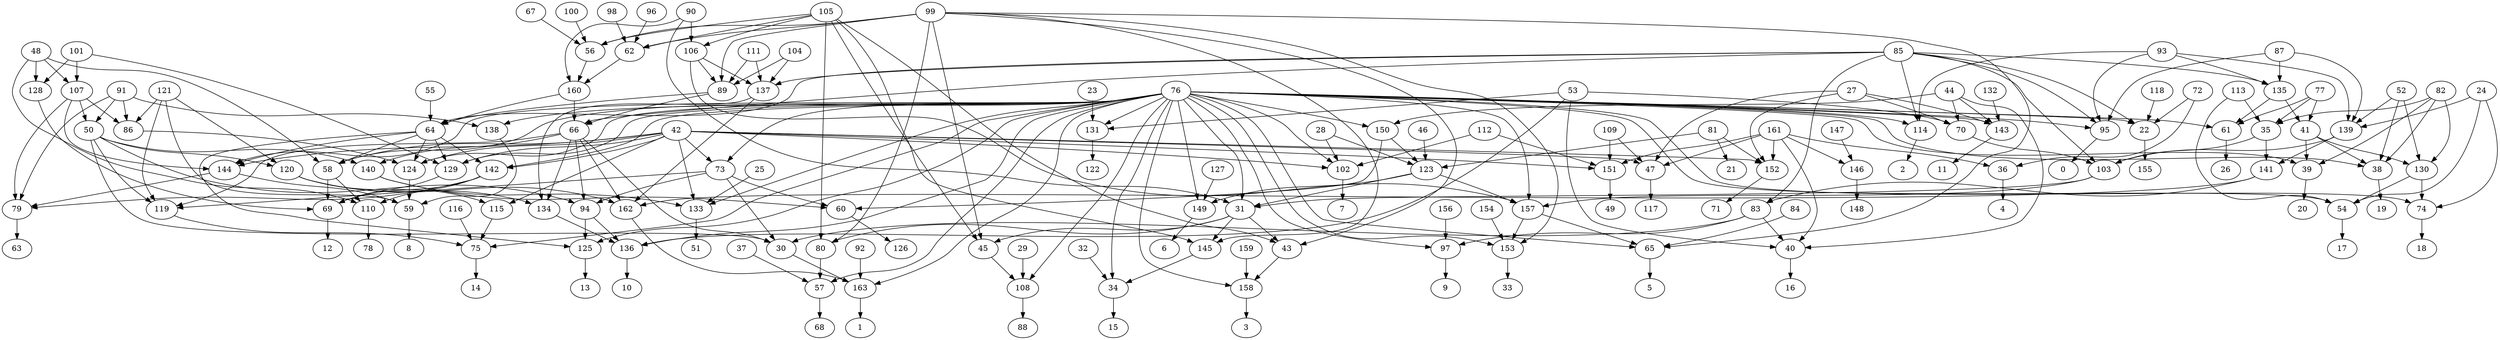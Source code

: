 digraph G {
    135 -> 61;
    77 -> 61;
    76 -> 61;
    87 -> 135;
    93 -> 135;
    85 -> 135;
    140 -> 60;
    73 -> 60;
    150 -> 60;
    66 -> 140;
    50 -> 140;
    89 -> 66;
    160 -> 66;
    85 -> 66;
    56 -> 160;
    62 -> 160;
    90 -> 160;
    98 -> 62;
    96 -> 62;
    105 -> 62;
    99 -> 62;
    67 -> 56;
    100 -> 56;
    99 -> 56;
    105 -> 56;
    111 -> 89;
    104 -> 89;
    99 -> 89;
    106 -> 89;
    90 -> 106;
    105 -> 106;
    91 -> 50;
    107 -> 50;
    48 -> 107;
    101 -> 107;
    44 -> 150;
    76 -> 150;
    42 -> 73;
    76 -> 73;
    41 -> 39;
    82 -> 39;
    76 -> 39;
    135 -> 41;
    77 -> 41;
    41 -> 38;
    82 -> 38;
    52 -> 38;
    76 -> 38;
    76 -> 57;
    37 -> 57;
    80 -> 57;
    105 -> 80;
    31 -> 80;
    99 -> 80;
    103 -> 31;
    76 -> 31;
    123 -> 31;
    90 -> 31;
    46 -> 123;
    81 -> 123;
    28 -> 123;
    150 -> 123;
    139 -> 103;
    35 -> 103;
    85 -> 103;
    70 -> 103;
    82 -> 35;
    77 -> 35;
    113 -> 35;
    93 -> 139;
    24 -> 139;
    87 -> 139;
    52 -> 139;
    44 -> 70;
    27 -> 70;
    53 -> 70;
    72 -> 22;
    118 -> 22;
    85 -> 22;
    76 -> 22;
    130 -> 74;
    24 -> 74;
    76 -> 74;
    41 -> 130;
    52 -> 130;
    82 -> 130;
    130 -> 54;
    24 -> 54;
    113 -> 54;
    76 -> 54;
    29 -> 108;
    76 -> 108;
    45 -> 108;
    31 -> 45;
    105 -> 45;
    99 -> 45;
    109 -> 151;
    112 -> 151;
    161 -> 151;
    42 -> 151;
    32 -> 34;
    76 -> 34;
    145 -> 34;
    99 -> 145;
    105 -> 145;
    31 -> 145;
    115 -> 75;
    116 -> 75;
    76 -> 75;
    119 -> 75;
    120 -> 115;
    42 -> 115;
    50 -> 120;
    121 -> 120;
    66 -> 119;
    121 -> 119;
    73 -> 119;
    50 -> 119;
    53 -> 131;
    23 -> 131;
    76 -> 131;
    64 -> 125;
    76 -> 125;
    94 -> 125;
    50 -> 94;
    66 -> 94;
    73 -> 94;
    89 -> 64;
    160 -> 64;
    55 -> 64;
    85 -> 64;
    142 -> 69;
    128 -> 69;
    58 -> 69;
    129 -> 69;
    64 -> 58;
    42 -> 58;
    76 -> 58;
    48 -> 58;
    101 -> 129;
    76 -> 129;
    64 -> 129;
    42 -> 129;
    42 -> 142;
    64 -> 142;
    76 -> 142;
    101 -> 128;
    48 -> 128;
    44 -> 143;
    27 -> 143;
    132 -> 143;
    76 -> 143;
    140 -> 133;
    42 -> 133;
    25 -> 133;
    76 -> 133;
    134 -> 136;
    94 -> 136;
    53 -> 136;
    76 -> 136;
    137 -> 134;
    66 -> 134;
    120 -> 134;
    104 -> 137;
    111 -> 137;
    106 -> 137;
    85 -> 137;
    156 -> 97;
    83 -> 97;
    76 -> 97;
    141 -> 83;
    85 -> 83;
    35 -> 141;
    139 -> 141;
    48 -> 110;
    142 -> 110;
    58 -> 110;
    138 -> 59;
    144 -> 59;
    121 -> 59;
    124 -> 59;
    64 -> 144;
    42 -> 144;
    107 -> 144;
    76 -> 144;
    42 -> 124;
    64 -> 124;
    86 -> 124;
    76 -> 124;
    121 -> 86;
    91 -> 86;
    107 -> 86;
    91 -> 138;
    76 -> 138;
    161 -> 146;
    147 -> 146;
    142 -> 79;
    107 -> 79;
    144 -> 79;
    91 -> 79;
    81 -> 152;
    27 -> 152;
    161 -> 152;
    42 -> 152;
    112 -> 102;
    42 -> 102;
    28 -> 102;
    76 -> 102;
    83 -> 40;
    44 -> 40;
    161 -> 40;
    53 -> 40;
    109 -> 47;
    27 -> 47;
    161 -> 47;
    42 -> 47;
    76 -> 153;
    154 -> 153;
    157 -> 153;
    99 -> 153;
    103 -> 157;
    76 -> 157;
    123 -> 157;
    106 -> 157;
    127 -> 149;
    76 -> 149;
    123 -> 149;
    84 -> 65;
    76 -> 65;
    99 -> 65;
    157 -> 65;
    161 -> 36;
    72 -> 36;
    76 -> 158;
    159 -> 158;
    43 -> 158;
    105 -> 43;
    99 -> 43;
    31 -> 43;
    93 -> 114;
    85 -> 114;
    76 -> 114;
    162 -> 163;
    30 -> 163;
    92 -> 163;
    76 -> 163;
    50 -> 30;
    66 -> 30;
    73 -> 30;
    83 -> 30;
    137 -> 162;
    66 -> 162;
    141 -> 162;
    120 -> 162;
    93 -> 95;
    85 -> 95;
    87 -> 95;
    76 -> 95;
    81 -> 21;
    61 -> 26;
    60 -> 126;
    39 -> 20;
    38 -> 19;
    57 -> 68;
    22 -> 155;
    74 -> 18;
    54 -> 17;
    108 -> 88;
    151 -> 49;
    34 -> 15;
    75 -> 14;
    131 -> 122;
    125 -> 13;
    69 -> 12;
    143 -> 11;
    133 -> 51;
    136 -> 10;
    97 -> 9;
    110 -> 78;
    59 -> 8;
    146 -> 148;
    79 -> 63;
    152 -> 71;
    102 -> 7;
    40 -> 16;
    47 -> 117;
    153 -> 33;
    149 -> 6;
    65 -> 5;
    36 -> 4;
    158 -> 3;
    114 -> 2;
    163 -> 1;
    95 -> 0;
}
